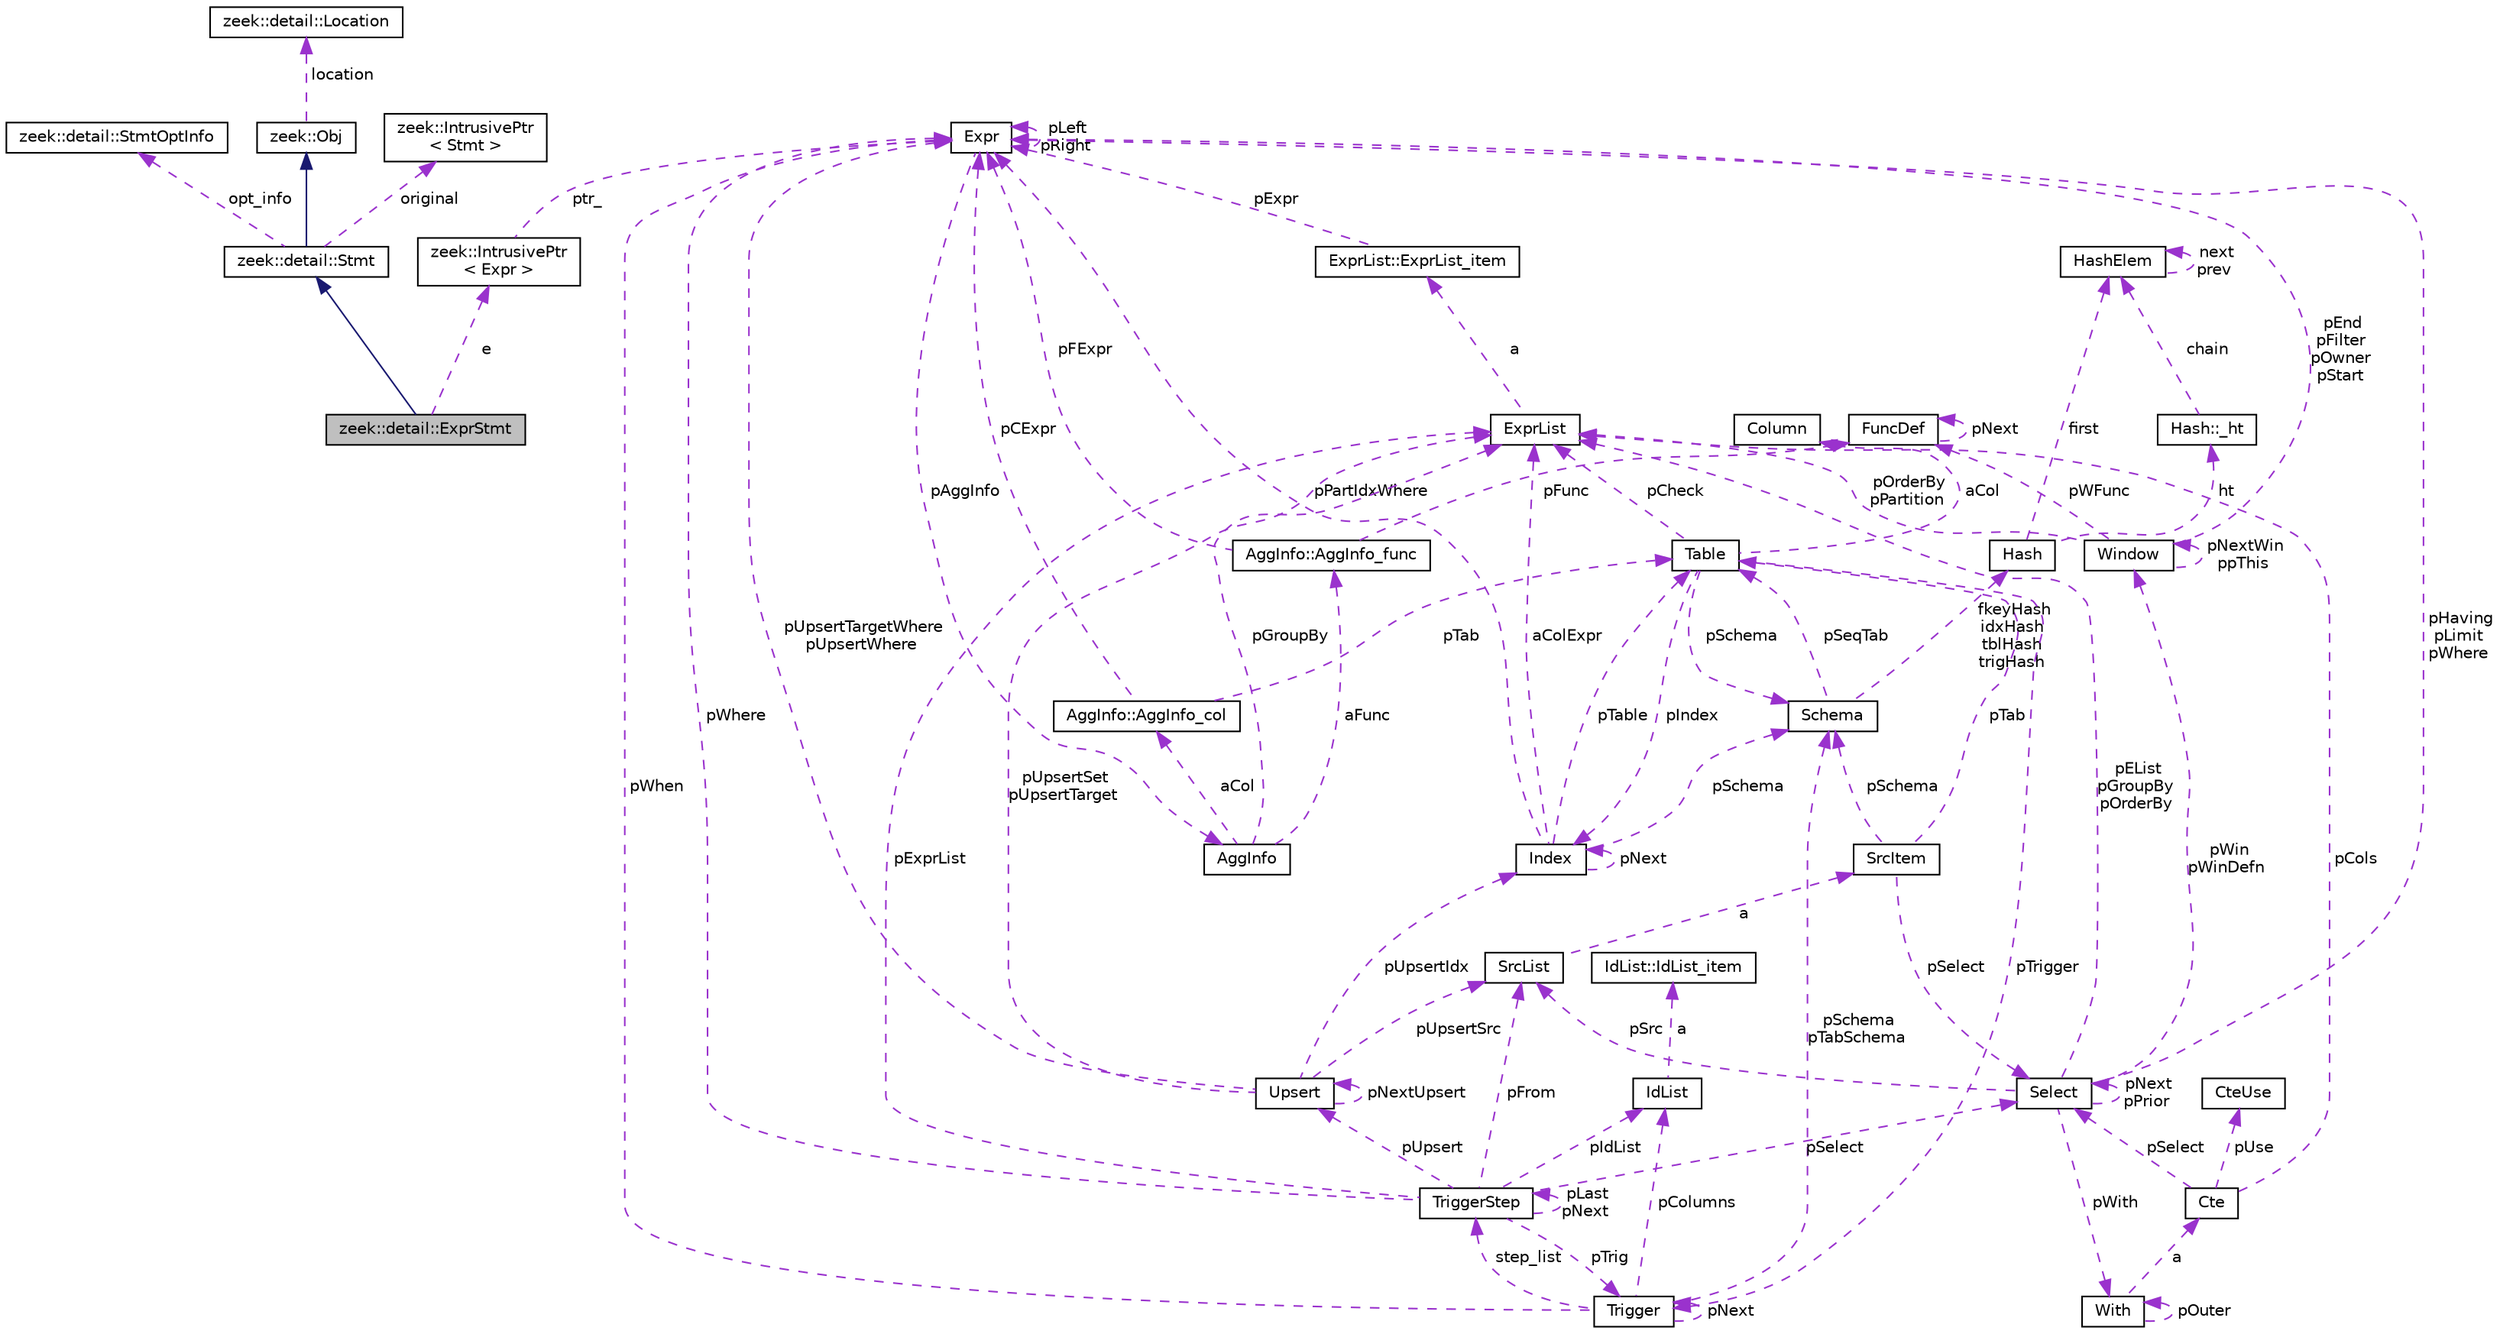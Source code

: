 digraph "zeek::detail::ExprStmt"
{
 // LATEX_PDF_SIZE
  edge [fontname="Helvetica",fontsize="10",labelfontname="Helvetica",labelfontsize="10"];
  node [fontname="Helvetica",fontsize="10",shape=record];
  Node1 [label="zeek::detail::ExprStmt",height=0.2,width=0.4,color="black", fillcolor="grey75", style="filled", fontcolor="black",tooltip=" "];
  Node2 -> Node1 [dir="back",color="midnightblue",fontsize="10",style="solid",fontname="Helvetica"];
  Node2 [label="zeek::detail::Stmt",height=0.2,width=0.4,color="black", fillcolor="white", style="filled",URL="$d2/df8/classzeek_1_1detail_1_1Stmt.html",tooltip=" "];
  Node3 -> Node2 [dir="back",color="midnightblue",fontsize="10",style="solid",fontname="Helvetica"];
  Node3 [label="zeek::Obj",height=0.2,width=0.4,color="black", fillcolor="white", style="filled",URL="$dd/df1/classzeek_1_1Obj.html",tooltip=" "];
  Node4 -> Node3 [dir="back",color="darkorchid3",fontsize="10",style="dashed",label=" location" ,fontname="Helvetica"];
  Node4 [label="zeek::detail::Location",height=0.2,width=0.4,color="black", fillcolor="white", style="filled",URL="$d5/d1d/classzeek_1_1detail_1_1Location.html",tooltip=" "];
  Node5 -> Node2 [dir="back",color="darkorchid3",fontsize="10",style="dashed",label=" original" ,fontname="Helvetica"];
  Node5 [label="zeek::IntrusivePtr\l\< Stmt \>",height=0.2,width=0.4,color="black", fillcolor="white", style="filled",URL="$d6/dba/classzeek_1_1IntrusivePtr.html",tooltip=" "];
  Node6 -> Node2 [dir="back",color="darkorchid3",fontsize="10",style="dashed",label=" opt_info" ,fontname="Helvetica"];
  Node6 [label="zeek::detail::StmtOptInfo",height=0.2,width=0.4,color="black", fillcolor="white", style="filled",URL="$d2/d12/namespacezeek_1_1detail.html#dd/dee/classzeek_1_1detail_1_1StmtOptInfo",tooltip=" "];
  Node7 -> Node1 [dir="back",color="darkorchid3",fontsize="10",style="dashed",label=" e" ,fontname="Helvetica"];
  Node7 [label="zeek::IntrusivePtr\l\< Expr \>",height=0.2,width=0.4,color="black", fillcolor="white", style="filled",URL="$d6/dba/classzeek_1_1IntrusivePtr.html",tooltip=" "];
  Node8 -> Node7 [dir="back",color="darkorchid3",fontsize="10",style="dashed",label=" ptr_" ,fontname="Helvetica"];
  Node8 [label="Expr",height=0.2,width=0.4,color="black", fillcolor="white", style="filled",URL="$db/d1b/sqlite3_8c.html#d4/dfb/structExpr",tooltip=" "];
  Node8 -> Node8 [dir="back",color="darkorchid3",fontsize="10",style="dashed",label=" pLeft\npRight" ,fontname="Helvetica"];
  Node9 -> Node8 [dir="back",color="darkorchid3",fontsize="10",style="dashed",label=" pAggInfo" ,fontname="Helvetica"];
  Node9 [label="AggInfo",height=0.2,width=0.4,color="black", fillcolor="white", style="filled",URL="$db/d1b/sqlite3_8c.html#d2/dc8/structAggInfo",tooltip=" "];
  Node10 -> Node9 [dir="back",color="darkorchid3",fontsize="10",style="dashed",label=" pGroupBy" ,fontname="Helvetica"];
  Node10 [label="ExprList",height=0.2,width=0.4,color="black", fillcolor="white", style="filled",URL="$db/d1b/sqlite3_8c.html#d5/d5c/structExprList",tooltip=" "];
  Node11 -> Node10 [dir="back",color="darkorchid3",fontsize="10",style="dashed",label=" a" ,fontname="Helvetica"];
  Node11 [label="ExprList::ExprList_item",height=0.2,width=0.4,color="black", fillcolor="white", style="filled",URL="$db/d1b/sqlite3_8c.html#d8/dae/structExprList_1_1ExprList__item",tooltip=" "];
  Node8 -> Node11 [dir="back",color="darkorchid3",fontsize="10",style="dashed",label=" pExpr" ,fontname="Helvetica"];
  Node12 -> Node9 [dir="back",color="darkorchid3",fontsize="10",style="dashed",label=" aCol" ,fontname="Helvetica"];
  Node12 [label="AggInfo::AggInfo_col",height=0.2,width=0.4,color="black", fillcolor="white", style="filled",URL="$db/d1b/sqlite3_8c.html#d6/d3a/structAggInfo_1_1AggInfo__col",tooltip=" "];
  Node13 -> Node12 [dir="back",color="darkorchid3",fontsize="10",style="dashed",label=" pTab" ,fontname="Helvetica"];
  Node13 [label="Table",height=0.2,width=0.4,color="black", fillcolor="white", style="filled",URL="$db/d1b/sqlite3_8c.html#dc/dcb/structTable",tooltip=" "];
  Node14 -> Node13 [dir="back",color="darkorchid3",fontsize="10",style="dashed",label=" aCol" ,fontname="Helvetica"];
  Node14 [label="Column",height=0.2,width=0.4,color="black", fillcolor="white", style="filled",URL="$db/d1b/sqlite3_8c.html#dc/dc1/structColumn",tooltip=" "];
  Node15 -> Node13 [dir="back",color="darkorchid3",fontsize="10",style="dashed",label=" pIndex" ,fontname="Helvetica"];
  Node15 [label="Index",height=0.2,width=0.4,color="black", fillcolor="white", style="filled",URL="$db/d1b/sqlite3_8c.html#df/d86/structIndex",tooltip=" "];
  Node13 -> Node15 [dir="back",color="darkorchid3",fontsize="10",style="dashed",label=" pTable" ,fontname="Helvetica"];
  Node15 -> Node15 [dir="back",color="darkorchid3",fontsize="10",style="dashed",label=" pNext" ,fontname="Helvetica"];
  Node16 -> Node15 [dir="back",color="darkorchid3",fontsize="10",style="dashed",label=" pSchema" ,fontname="Helvetica"];
  Node16 [label="Schema",height=0.2,width=0.4,color="black", fillcolor="white", style="filled",URL="$db/d1b/sqlite3_8c.html#d8/db0/structSchema",tooltip=" "];
  Node17 -> Node16 [dir="back",color="darkorchid3",fontsize="10",style="dashed",label=" fkeyHash\nidxHash\ntblHash\ntrigHash" ,fontname="Helvetica"];
  Node17 [label="Hash",height=0.2,width=0.4,color="black", fillcolor="white", style="filled",URL="$db/d1b/sqlite3_8c.html#d1/dbe/structHash",tooltip=" "];
  Node18 -> Node17 [dir="back",color="darkorchid3",fontsize="10",style="dashed",label=" first" ,fontname="Helvetica"];
  Node18 [label="HashElem",height=0.2,width=0.4,color="black", fillcolor="white", style="filled",URL="$db/d1b/sqlite3_8c.html#da/d21/structHashElem",tooltip=" "];
  Node18 -> Node18 [dir="back",color="darkorchid3",fontsize="10",style="dashed",label=" next\nprev" ,fontname="Helvetica"];
  Node19 -> Node17 [dir="back",color="darkorchid3",fontsize="10",style="dashed",label=" ht" ,fontname="Helvetica"];
  Node19 [label="Hash::_ht",height=0.2,width=0.4,color="black", fillcolor="white", style="filled",URL="$db/d1b/sqlite3_8c.html#d7/d1f/structHash_1_1__ht",tooltip=" "];
  Node18 -> Node19 [dir="back",color="darkorchid3",fontsize="10",style="dashed",label=" chain" ,fontname="Helvetica"];
  Node13 -> Node16 [dir="back",color="darkorchid3",fontsize="10",style="dashed",label=" pSeqTab" ,fontname="Helvetica"];
  Node8 -> Node15 [dir="back",color="darkorchid3",fontsize="10",style="dashed",label=" pPartIdxWhere" ,fontname="Helvetica"];
  Node10 -> Node15 [dir="back",color="darkorchid3",fontsize="10",style="dashed",label=" aColExpr" ,fontname="Helvetica"];
  Node10 -> Node13 [dir="back",color="darkorchid3",fontsize="10",style="dashed",label=" pCheck" ,fontname="Helvetica"];
  Node20 -> Node13 [dir="back",color="darkorchid3",fontsize="10",style="dashed",label=" pTrigger" ,fontname="Helvetica"];
  Node20 [label="Trigger",height=0.2,width=0.4,color="black", fillcolor="white", style="filled",URL="$db/d1b/sqlite3_8c.html#dc/d15/structTrigger",tooltip=" "];
  Node8 -> Node20 [dir="back",color="darkorchid3",fontsize="10",style="dashed",label=" pWhen" ,fontname="Helvetica"];
  Node21 -> Node20 [dir="back",color="darkorchid3",fontsize="10",style="dashed",label=" pColumns" ,fontname="Helvetica"];
  Node21 [label="IdList",height=0.2,width=0.4,color="black", fillcolor="white", style="filled",URL="$db/d1b/sqlite3_8c.html#da/d69/structIdList",tooltip=" "];
  Node22 -> Node21 [dir="back",color="darkorchid3",fontsize="10",style="dashed",label=" a" ,fontname="Helvetica"];
  Node22 [label="IdList::IdList_item",height=0.2,width=0.4,color="black", fillcolor="white", style="filled",URL="$db/d1b/sqlite3_8c.html#d4/dc3/structIdList_1_1IdList__item",tooltip=" "];
  Node16 -> Node20 [dir="back",color="darkorchid3",fontsize="10",style="dashed",label=" pSchema\npTabSchema" ,fontname="Helvetica"];
  Node23 -> Node20 [dir="back",color="darkorchid3",fontsize="10",style="dashed",label=" step_list" ,fontname="Helvetica"];
  Node23 [label="TriggerStep",height=0.2,width=0.4,color="black", fillcolor="white", style="filled",URL="$db/d1b/sqlite3_8c.html#d5/da5/structTriggerStep",tooltip=" "];
  Node20 -> Node23 [dir="back",color="darkorchid3",fontsize="10",style="dashed",label=" pTrig" ,fontname="Helvetica"];
  Node24 -> Node23 [dir="back",color="darkorchid3",fontsize="10",style="dashed",label=" pSelect" ,fontname="Helvetica"];
  Node24 [label="Select",height=0.2,width=0.4,color="black", fillcolor="white", style="filled",URL="$db/d1b/sqlite3_8c.html#dd/d39/structSelect",tooltip=" "];
  Node10 -> Node24 [dir="back",color="darkorchid3",fontsize="10",style="dashed",label=" pEList\npGroupBy\npOrderBy" ,fontname="Helvetica"];
  Node25 -> Node24 [dir="back",color="darkorchid3",fontsize="10",style="dashed",label=" pSrc" ,fontname="Helvetica"];
  Node25 [label="SrcList",height=0.2,width=0.4,color="black", fillcolor="white", style="filled",URL="$db/d1b/sqlite3_8c.html#de/deb/structSrcList",tooltip=" "];
  Node26 -> Node25 [dir="back",color="darkorchid3",fontsize="10",style="dashed",label=" a" ,fontname="Helvetica"];
  Node26 [label="SrcItem",height=0.2,width=0.4,color="black", fillcolor="white", style="filled",URL="$db/d1b/sqlite3_8c.html#d0/d26/structSrcItem",tooltip=" "];
  Node16 -> Node26 [dir="back",color="darkorchid3",fontsize="10",style="dashed",label=" pSchema" ,fontname="Helvetica"];
  Node13 -> Node26 [dir="back",color="darkorchid3",fontsize="10",style="dashed",label=" pTab" ,fontname="Helvetica"];
  Node24 -> Node26 [dir="back",color="darkorchid3",fontsize="10",style="dashed",label=" pSelect" ,fontname="Helvetica"];
  Node8 -> Node24 [dir="back",color="darkorchid3",fontsize="10",style="dashed",label=" pHaving\npLimit\npWhere" ,fontname="Helvetica"];
  Node24 -> Node24 [dir="back",color="darkorchid3",fontsize="10",style="dashed",label=" pNext\npPrior" ,fontname="Helvetica"];
  Node27 -> Node24 [dir="back",color="darkorchid3",fontsize="10",style="dashed",label=" pWith" ,fontname="Helvetica"];
  Node27 [label="With",height=0.2,width=0.4,color="black", fillcolor="white", style="filled",URL="$db/d1b/sqlite3_8c.html#df/d70/structWith",tooltip=" "];
  Node27 -> Node27 [dir="back",color="darkorchid3",fontsize="10",style="dashed",label=" pOuter" ,fontname="Helvetica"];
  Node28 -> Node27 [dir="back",color="darkorchid3",fontsize="10",style="dashed",label=" a" ,fontname="Helvetica"];
  Node28 [label="Cte",height=0.2,width=0.4,color="black", fillcolor="white", style="filled",URL="$db/d1b/sqlite3_8c.html#da/dbd/structCte",tooltip=" "];
  Node10 -> Node28 [dir="back",color="darkorchid3",fontsize="10",style="dashed",label=" pCols" ,fontname="Helvetica"];
  Node24 -> Node28 [dir="back",color="darkorchid3",fontsize="10",style="dashed",label=" pSelect" ,fontname="Helvetica"];
  Node29 -> Node28 [dir="back",color="darkorchid3",fontsize="10",style="dashed",label=" pUse" ,fontname="Helvetica"];
  Node29 [label="CteUse",height=0.2,width=0.4,color="black", fillcolor="white", style="filled",URL="$db/d1b/sqlite3_8c.html#d1/d27/structCteUse",tooltip=" "];
  Node30 -> Node24 [dir="back",color="darkorchid3",fontsize="10",style="dashed",label=" pWin\npWinDefn" ,fontname="Helvetica"];
  Node30 [label="Window",height=0.2,width=0.4,color="black", fillcolor="white", style="filled",URL="$db/d1b/sqlite3_8c.html#d6/d08/structWindow",tooltip=" "];
  Node10 -> Node30 [dir="back",color="darkorchid3",fontsize="10",style="dashed",label=" pOrderBy\npPartition" ,fontname="Helvetica"];
  Node8 -> Node30 [dir="back",color="darkorchid3",fontsize="10",style="dashed",label=" pEnd\npFilter\npOwner\npStart" ,fontname="Helvetica"];
  Node30 -> Node30 [dir="back",color="darkorchid3",fontsize="10",style="dashed",label=" pNextWin\nppThis" ,fontname="Helvetica"];
  Node31 -> Node30 [dir="back",color="darkorchid3",fontsize="10",style="dashed",label=" pWFunc" ,fontname="Helvetica"];
  Node31 [label="FuncDef",height=0.2,width=0.4,color="black", fillcolor="white", style="filled",URL="$d1/d3a/structFuncDef.html",tooltip=" "];
  Node31 -> Node31 [dir="back",color="darkorchid3",fontsize="10",style="dashed",label=" pNext" ,fontname="Helvetica"];
  Node25 -> Node23 [dir="back",color="darkorchid3",fontsize="10",style="dashed",label=" pFrom" ,fontname="Helvetica"];
  Node8 -> Node23 [dir="back",color="darkorchid3",fontsize="10",style="dashed",label=" pWhere" ,fontname="Helvetica"];
  Node10 -> Node23 [dir="back",color="darkorchid3",fontsize="10",style="dashed",label=" pExprList" ,fontname="Helvetica"];
  Node21 -> Node23 [dir="back",color="darkorchid3",fontsize="10",style="dashed",label=" pIdList" ,fontname="Helvetica"];
  Node32 -> Node23 [dir="back",color="darkorchid3",fontsize="10",style="dashed",label=" pUpsert" ,fontname="Helvetica"];
  Node32 [label="Upsert",height=0.2,width=0.4,color="black", fillcolor="white", style="filled",URL="$db/d1b/sqlite3_8c.html#da/d8e/structUpsert",tooltip=" "];
  Node10 -> Node32 [dir="back",color="darkorchid3",fontsize="10",style="dashed",label=" pUpsertSet\npUpsertTarget" ,fontname="Helvetica"];
  Node8 -> Node32 [dir="back",color="darkorchid3",fontsize="10",style="dashed",label=" pUpsertTargetWhere\npUpsertWhere" ,fontname="Helvetica"];
  Node32 -> Node32 [dir="back",color="darkorchid3",fontsize="10",style="dashed",label=" pNextUpsert" ,fontname="Helvetica"];
  Node15 -> Node32 [dir="back",color="darkorchid3",fontsize="10",style="dashed",label=" pUpsertIdx" ,fontname="Helvetica"];
  Node25 -> Node32 [dir="back",color="darkorchid3",fontsize="10",style="dashed",label=" pUpsertSrc" ,fontname="Helvetica"];
  Node23 -> Node23 [dir="back",color="darkorchid3",fontsize="10",style="dashed",label=" pLast\npNext" ,fontname="Helvetica"];
  Node20 -> Node20 [dir="back",color="darkorchid3",fontsize="10",style="dashed",label=" pNext" ,fontname="Helvetica"];
  Node16 -> Node13 [dir="back",color="darkorchid3",fontsize="10",style="dashed",label=" pSchema" ,fontname="Helvetica"];
  Node8 -> Node12 [dir="back",color="darkorchid3",fontsize="10",style="dashed",label=" pCExpr" ,fontname="Helvetica"];
  Node33 -> Node9 [dir="back",color="darkorchid3",fontsize="10",style="dashed",label=" aFunc" ,fontname="Helvetica"];
  Node33 [label="AggInfo::AggInfo_func",height=0.2,width=0.4,color="black", fillcolor="white", style="filled",URL="$db/d1b/sqlite3_8c.html#d3/d2e/structAggInfo_1_1AggInfo__func",tooltip=" "];
  Node8 -> Node33 [dir="back",color="darkorchid3",fontsize="10",style="dashed",label=" pFExpr" ,fontname="Helvetica"];
  Node31 -> Node33 [dir="back",color="darkorchid3",fontsize="10",style="dashed",label=" pFunc" ,fontname="Helvetica"];
}
